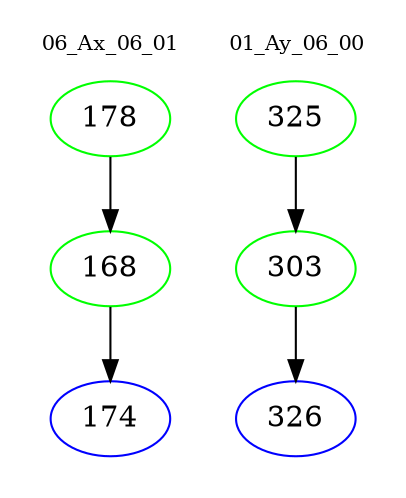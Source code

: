 digraph{
subgraph cluster_0 {
color = white
label = "06_Ax_06_01";
fontsize=10;
T0_178 [label="178", color="green"]
T0_178 -> T0_168 [color="black"]
T0_168 [label="168", color="green"]
T0_168 -> T0_174 [color="black"]
T0_174 [label="174", color="blue"]
}
subgraph cluster_1 {
color = white
label = "01_Ay_06_00";
fontsize=10;
T1_325 [label="325", color="green"]
T1_325 -> T1_303 [color="black"]
T1_303 [label="303", color="green"]
T1_303 -> T1_326 [color="black"]
T1_326 [label="326", color="blue"]
}
}
